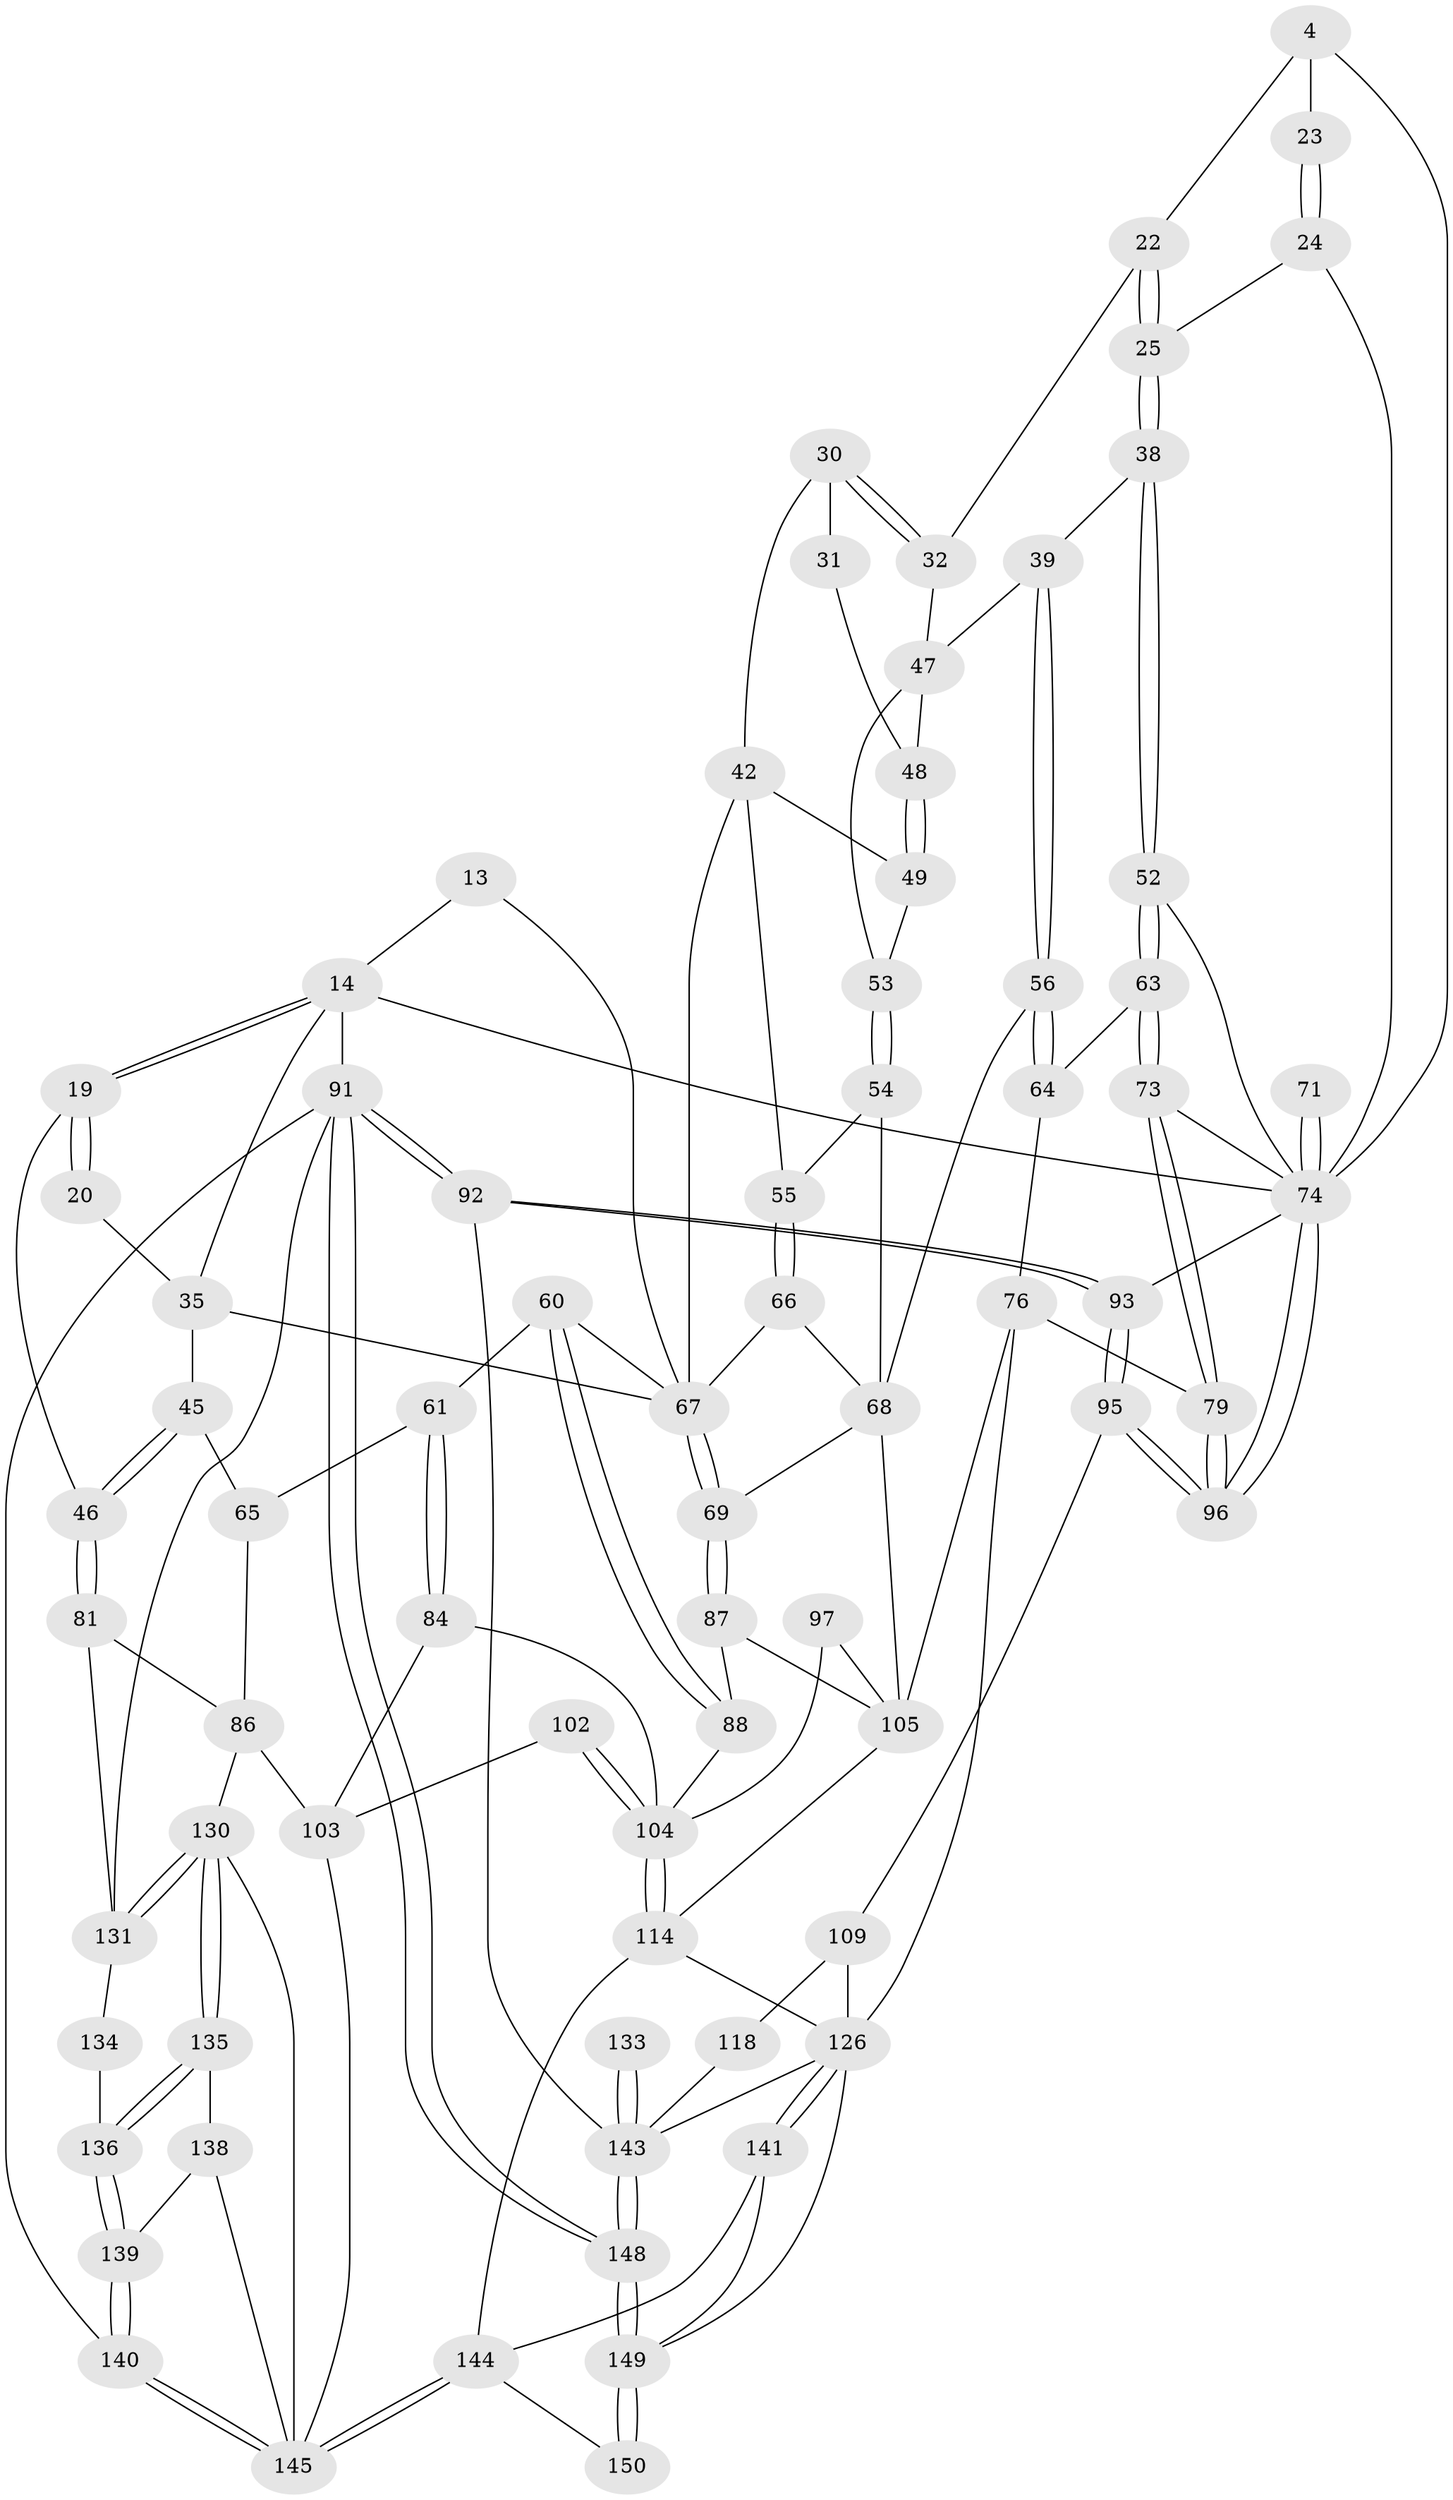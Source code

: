 // original degree distribution, {3: 0.013333333333333334, 5: 0.56, 4: 0.22, 6: 0.20666666666666667}
// Generated by graph-tools (version 1.1) at 2025/01/03/09/25 05:01:34]
// undirected, 75 vertices, 167 edges
graph export_dot {
graph [start="1"]
  node [color=gray90,style=filled];
  4 [pos="+0.9974218470303257+0.03215020810479933",super="+3"];
  13 [pos="+0.39090995846017434+0",super="+7"];
  14 [pos="+0+0",super="+6"];
  19 [pos="+0+0.06937848763673513"];
  20 [pos="+0.10393605506582959+0.161826475871765"];
  22 [pos="+0.799503309422424+0.13946775727514635",super="+2"];
  23 [pos="+0.9112121289931203+0.18373974420526712"];
  24 [pos="+0.9000969259987823+0.25330465638553956"];
  25 [pos="+0.8716855461663338+0.24580771243427485"];
  30 [pos="+0.5610151444779233+0.17203767697546998",super="+28"];
  31 [pos="+0.47492121602367565+0.23345573471430783"];
  32 [pos="+0.66211201733909+0.2110034970917121",super="+21"];
  35 [pos="+0.19628344410446655+0.2730828409773995",super="+33"];
  38 [pos="+0.7632097777967931+0.30674864794669077"];
  39 [pos="+0.6822162407302949+0.2847023262665948"];
  42 [pos="+0.41030385681913606+0.3194290838200864",super="+41+29"];
  45 [pos="+0.027694078531596215+0.3362181676470312",super="+44"];
  46 [pos="+0+0.1346736601141156"];
  47 [pos="+0.6508227758934437+0.2535418221278251",super="+40"];
  48 [pos="+0.5083975053812676+0.24883825771128398"];
  49 [pos="+0.5462726394491704+0.3210694583320112"];
  52 [pos="+0.7898961913526793+0.3704939258360917"];
  53 [pos="+0.5488750477372958+0.3224831815060654"];
  54 [pos="+0.5500997790156845+0.3588810689246902"];
  55 [pos="+0.41072736918128444+0.3200068460164482"];
  56 [pos="+0.6394855012680484+0.4330283790493325"];
  60 [pos="+0.258642205947407+0.4633406319616507"];
  61 [pos="+0.23267282997164987+0.4535682529582667"];
  63 [pos="+0.6821943625981958+0.45923824442886324"];
  64 [pos="+0.6658421772771247+0.45523038048451575"];
  65 [pos="+0.11882273491794466+0.4573818516750686",super="+62"];
  66 [pos="+0.48006540977644363+0.4241668290641038"];
  67 [pos="+0.4656838443426087+0.4421798288596519",super="+59+27+16"];
  68 [pos="+0.537180575776681+0.5631782125447392",super="+58"];
  69 [pos="+0.43582662018468465+0.5439621522187406"];
  71 [pos="+1+0.39246910409445956"];
  73 [pos="+0.7582656218338738+0.5046300946318358"];
  74 [pos="+0.8398600452878827+0.5407163337319734",super="+72+51+70"];
  76 [pos="+0.6150252224307624+0.6286205658013093",super="+75"];
  79 [pos="+0.6345550018272672+0.614432971193212"];
  81 [pos="+0+0.6233122513269713"];
  84 [pos="+0.14097439502907946+0.6170914142549883"];
  86 [pos="+0+0.6629416237785782",super="+80"];
  87 [pos="+0.3821234087124215+0.5717832444538757"];
  88 [pos="+0.3018110327954255+0.5439082056209266"];
  91 [pos="+1+1",super="+83"];
  92 [pos="+1+0.7216219138996924"];
  93 [pos="+1+0.6979800773926536"];
  95 [pos="+0.8657913862078632+0.6247301202833371"];
  96 [pos="+0.8618663800948867+0.6187871938775541"];
  97 [pos="+0.41400230467372395+0.6719368554787936"];
  102 [pos="+0.2313704371090033+0.6906026371246868"];
  103 [pos="+0.2168035060669907+0.7000115933292202",super="+85"];
  104 [pos="+0.3519111801098039+0.7810752320854184",super="+98+89+90"];
  105 [pos="+0.526929990451421+0.7337795182138571",super="+94"];
  109 [pos="+0.7074858737597625+0.7510080984903623",super="+100"];
  114 [pos="+0.35562265196016934+0.8294314946290211",super="+108"];
  118 [pos="+0.7549157895079291+0.7802714006534194",super="+117"];
  126 [pos="+0.5977470210041654+0.8457179055807872",super="+107+110+101+125"];
  130 [pos="+0.13115813994502273+0.8528288168188065",super="+129"];
  131 [pos="+0.04927952420138261+0.8681352696204263",super="+128"];
  133 [pos="+0.8593487262456158+0.9483329207424545"];
  134 [pos="+0.04684222725312724+0.8723660823661752"];
  135 [pos="+0.11320088826183224+0.8981223141049084"];
  136 [pos="+0.06495433610328658+0.9104944213971675"];
  138 [pos="+0.11456359973806991+0.9052112099408465"];
  139 [pos="+0.026939513022920573+1"];
  140 [pos="+0+1"];
  141 [pos="+0.5641070602290726+0.9099341089308772"];
  143 [pos="+0.8974797103208273+1",super="+119+120+124"];
  144 [pos="+0.3173904545620956+1",super="+142"];
  145 [pos="+0.1540345455945903+1",super="+137+116+111"];
  148 [pos="+0.946244151033404+1"];
  149 [pos="+0.8861744123190057+1",super="+146+147"];
  150 [pos="+0.6071889256705282+1"];
  4 -- 23 [weight=2];
  4 -- 22;
  4 -- 74;
  13 -- 14;
  13 -- 67;
  14 -- 19;
  14 -- 19;
  14 -- 91 [weight=2];
  14 -- 74;
  14 -- 35;
  19 -- 20;
  19 -- 20;
  19 -- 46;
  20 -- 35 [weight=2];
  22 -- 25;
  22 -- 25;
  22 -- 32 [weight=2];
  23 -- 24;
  23 -- 24;
  24 -- 25;
  24 -- 74;
  25 -- 38;
  25 -- 38;
  30 -- 31 [weight=2];
  30 -- 32 [weight=2];
  30 -- 32;
  30 -- 42 [weight=2];
  31 -- 48;
  32 -- 47;
  35 -- 45;
  35 -- 67 [weight=2];
  38 -- 39;
  38 -- 52;
  38 -- 52;
  39 -- 56;
  39 -- 56;
  39 -- 47;
  42 -- 55;
  42 -- 49;
  42 -- 67 [weight=3];
  45 -- 46;
  45 -- 46;
  45 -- 65 [weight=2];
  46 -- 81;
  46 -- 81;
  47 -- 48;
  47 -- 53;
  48 -- 49;
  48 -- 49;
  49 -- 53;
  52 -- 63;
  52 -- 63;
  52 -- 74;
  53 -- 54;
  53 -- 54;
  54 -- 55;
  54 -- 68;
  55 -- 66;
  55 -- 66;
  56 -- 64;
  56 -- 64;
  56 -- 68;
  60 -- 61;
  60 -- 88;
  60 -- 88;
  60 -- 67;
  61 -- 84;
  61 -- 84;
  61 -- 65;
  63 -- 64;
  63 -- 73;
  63 -- 73;
  64 -- 76;
  65 -- 86;
  66 -- 67;
  66 -- 68;
  67 -- 69;
  67 -- 69;
  68 -- 69;
  68 -- 105;
  69 -- 87;
  69 -- 87;
  71 -- 74 [weight=3];
  71 -- 74;
  73 -- 79;
  73 -- 79;
  73 -- 74;
  74 -- 96;
  74 -- 96;
  74 -- 93;
  76 -- 105;
  76 -- 126;
  76 -- 79;
  79 -- 96;
  79 -- 96;
  81 -- 131;
  81 -- 86;
  84 -- 104;
  84 -- 103;
  86 -- 130;
  86 -- 103;
  87 -- 88;
  87 -- 105;
  88 -- 104;
  91 -- 92;
  91 -- 92;
  91 -- 148;
  91 -- 148;
  91 -- 140;
  91 -- 131;
  92 -- 93;
  92 -- 93;
  92 -- 143;
  93 -- 95;
  93 -- 95;
  95 -- 96;
  95 -- 96;
  95 -- 109;
  97 -- 105 [weight=2];
  97 -- 104;
  102 -- 103;
  102 -- 104 [weight=2];
  102 -- 104;
  103 -- 145;
  104 -- 114;
  104 -- 114;
  105 -- 114;
  109 -- 118 [weight=2];
  109 -- 126 [weight=2];
  114 -- 126;
  114 -- 144;
  118 -- 143 [weight=2];
  126 -- 141;
  126 -- 141;
  126 -- 143 [weight=2];
  126 -- 149;
  130 -- 131 [weight=2];
  130 -- 131;
  130 -- 135;
  130 -- 135;
  130 -- 145 [weight=2];
  131 -- 134 [weight=2];
  133 -- 143 [weight=3];
  133 -- 143;
  134 -- 136;
  135 -- 136;
  135 -- 136;
  135 -- 138;
  136 -- 139;
  136 -- 139;
  138 -- 139;
  138 -- 145;
  139 -- 140;
  139 -- 140;
  140 -- 145;
  140 -- 145;
  141 -- 149;
  141 -- 144;
  143 -- 148;
  143 -- 148;
  144 -- 145 [weight=2];
  144 -- 145;
  144 -- 150;
  148 -- 149;
  148 -- 149;
  149 -- 150 [weight=2];
  149 -- 150;
}
